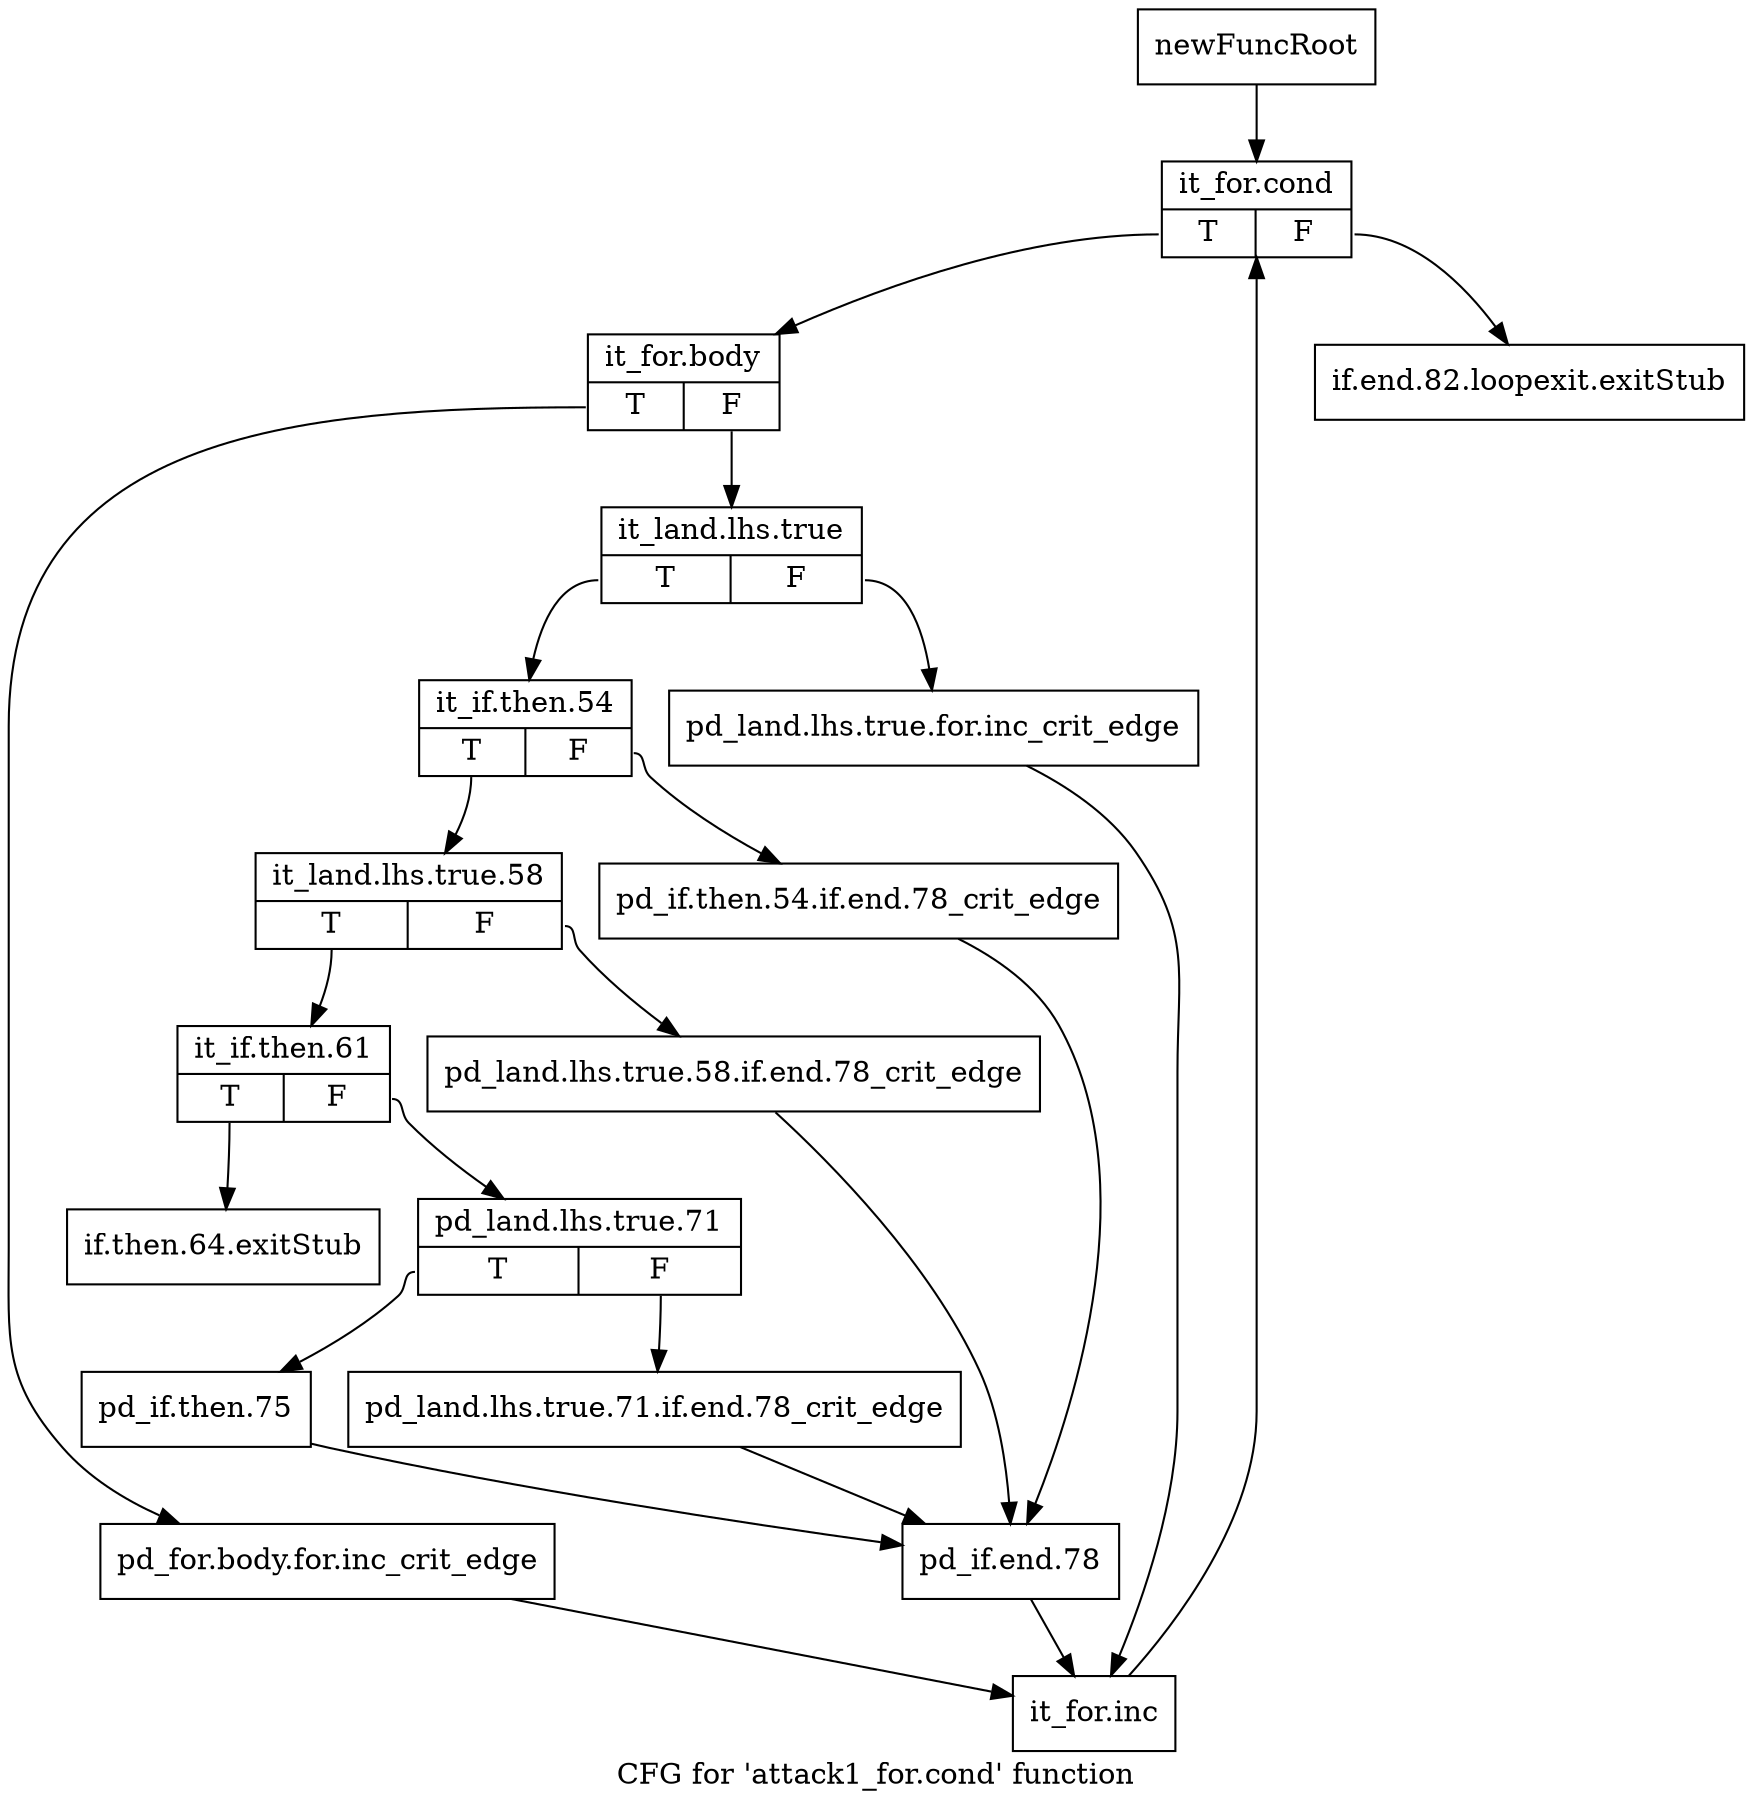 digraph "CFG for 'attack1_for.cond' function" {
	label="CFG for 'attack1_for.cond' function";

	Node0x44698f0 [shape=record,label="{newFuncRoot}"];
	Node0x44698f0 -> Node0x44699e0;
	Node0x4469940 [shape=record,label="{if.end.82.loopexit.exitStub}"];
	Node0x4469990 [shape=record,label="{if.then.64.exitStub}"];
	Node0x44699e0 [shape=record,label="{it_for.cond|{<s0>T|<s1>F}}"];
	Node0x44699e0:s0 -> Node0x4469a30;
	Node0x44699e0:s1 -> Node0x4469940;
	Node0x4469a30 [shape=record,label="{it_for.body|{<s0>T|<s1>F}}"];
	Node0x4469a30:s0 -> Node0x4469df0;
	Node0x4469a30:s1 -> Node0x4469a80;
	Node0x4469a80 [shape=record,label="{it_land.lhs.true|{<s0>T|<s1>F}}"];
	Node0x4469a80:s0 -> Node0x4469b20;
	Node0x4469a80:s1 -> Node0x4469ad0;
	Node0x4469ad0 [shape=record,label="{pd_land.lhs.true.for.inc_crit_edge}"];
	Node0x4469ad0 -> Node0x4469e40;
	Node0x4469b20 [shape=record,label="{it_if.then.54|{<s0>T|<s1>F}}"];
	Node0x4469b20:s0 -> Node0x4469bc0;
	Node0x4469b20:s1 -> Node0x4469b70;
	Node0x4469b70 [shape=record,label="{pd_if.then.54.if.end.78_crit_edge}"];
	Node0x4469b70 -> Node0x4469da0;
	Node0x4469bc0 [shape=record,label="{it_land.lhs.true.58|{<s0>T|<s1>F}}"];
	Node0x4469bc0:s0 -> Node0x4469c60;
	Node0x4469bc0:s1 -> Node0x4469c10;
	Node0x4469c10 [shape=record,label="{pd_land.lhs.true.58.if.end.78_crit_edge}"];
	Node0x4469c10 -> Node0x4469da0;
	Node0x4469c60 [shape=record,label="{it_if.then.61|{<s0>T|<s1>F}}"];
	Node0x4469c60:s0 -> Node0x4469990;
	Node0x4469c60:s1 -> Node0x4469cb0;
	Node0x4469cb0 [shape=record,label="{pd_land.lhs.true.71|{<s0>T|<s1>F}}"];
	Node0x4469cb0:s0 -> Node0x4469d50;
	Node0x4469cb0:s1 -> Node0x4469d00;
	Node0x4469d00 [shape=record,label="{pd_land.lhs.true.71.if.end.78_crit_edge}"];
	Node0x4469d00 -> Node0x4469da0;
	Node0x4469d50 [shape=record,label="{pd_if.then.75}"];
	Node0x4469d50 -> Node0x4469da0;
	Node0x4469da0 [shape=record,label="{pd_if.end.78}"];
	Node0x4469da0 -> Node0x4469e40;
	Node0x4469df0 [shape=record,label="{pd_for.body.for.inc_crit_edge}"];
	Node0x4469df0 -> Node0x4469e40;
	Node0x4469e40 [shape=record,label="{it_for.inc}"];
	Node0x4469e40 -> Node0x44699e0;
}
